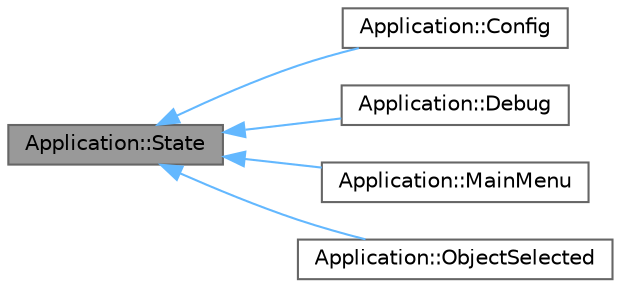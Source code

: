 digraph "Application::State"
{
 // LATEX_PDF_SIZE
  bgcolor="transparent";
  edge [fontname=Helvetica,fontsize=10,labelfontname=Helvetica,labelfontsize=10];
  node [fontname=Helvetica,fontsize=10,shape=box,height=0.2,width=0.4];
  rankdir="LR";
  Node1 [id="Node000001",label="Application::State",height=0.2,width=0.4,color="gray40", fillcolor="grey60", style="filled", fontcolor="black",tooltip="Clase base para los diferentes estados de la aplicación."];
  Node1 -> Node2 [id="edge1_Node000001_Node000002",dir="back",color="steelblue1",style="solid",tooltip=" "];
  Node2 [id="Node000002",label="Application::Config",height=0.2,width=0.4,color="gray40", fillcolor="white", style="filled",URL="$class_application_1_1_config.html",tooltip="Estado que maneja la configuración de la aplicación."];
  Node1 -> Node3 [id="edge2_Node000001_Node000003",dir="back",color="steelblue1",style="solid",tooltip=" "];
  Node3 [id="Node000003",label="Application::Debug",height=0.2,width=0.4,color="gray40", fillcolor="white", style="filled",URL="$class_application_1_1_debug.html",tooltip="Estado utilizado para depurar la aplicación."];
  Node1 -> Node4 [id="edge3_Node000001_Node000004",dir="back",color="steelblue1",style="solid",tooltip=" "];
  Node4 [id="Node000004",label="Application::MainMenu",height=0.2,width=0.4,color="gray40", fillcolor="white", style="filled",URL="$class_application_1_1_main_menu.html",tooltip="Estado que representa el menú principal de la aplicación."];
  Node1 -> Node5 [id="edge4_Node000001_Node000005",dir="back",color="steelblue1",style="solid",tooltip=" "];
  Node5 [id="Node000005",label="Application::ObjectSelected",height=0.2,width=0.4,color="gray40", fillcolor="white", style="filled",URL="$class_application_1_1_object_selected.html",tooltip="Estado que indica que se ha seleccionado un objeto en la simulación."];
}

